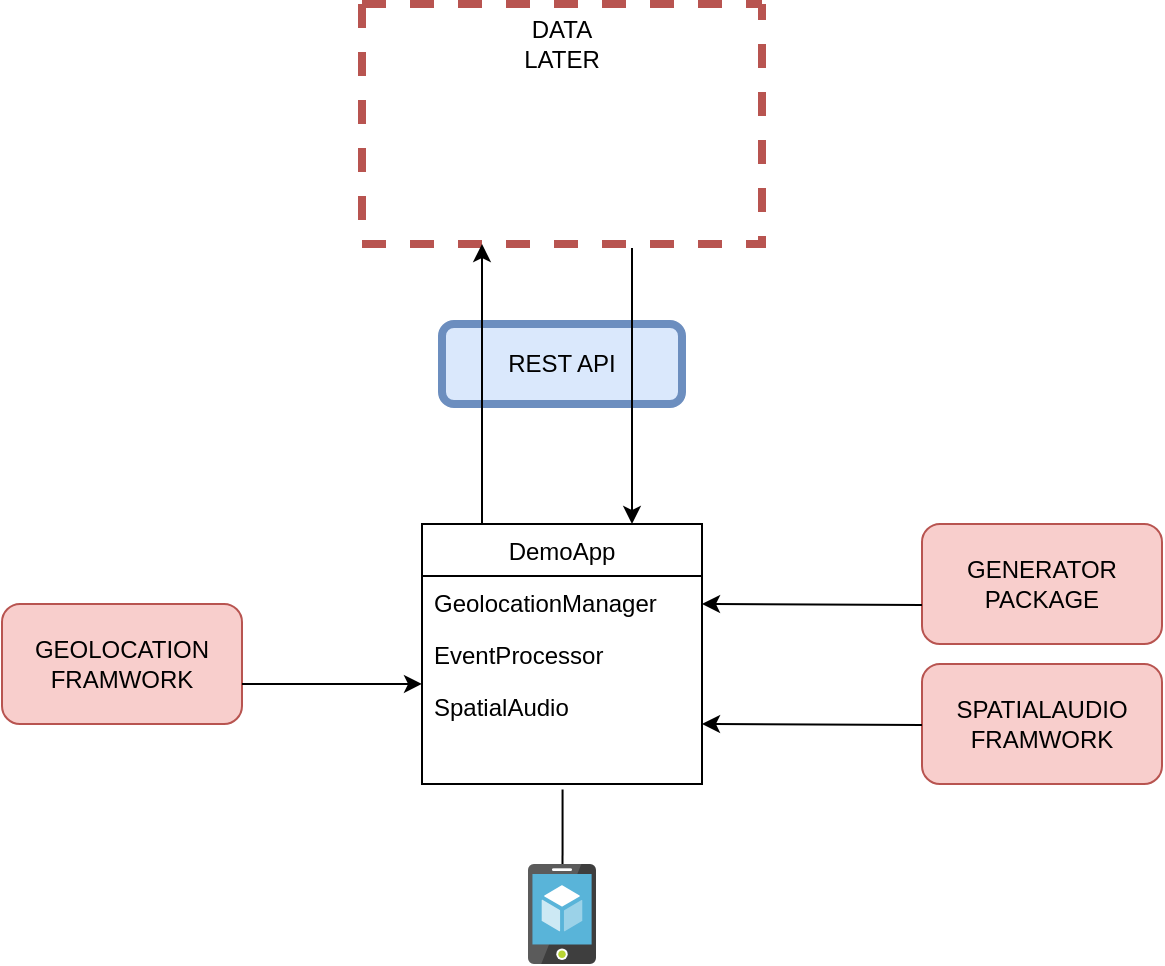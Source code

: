 <mxfile version="15.2.7" type="github">
  <diagram id="LZx6op2kRSsbX9Tu6bJf" name="Page-1">
    <mxGraphModel dx="1306" dy="699" grid="1" gridSize="10" guides="1" tooltips="1" connect="1" arrows="1" fold="1" page="1" pageScale="1" pageWidth="850" pageHeight="1100" math="0" shadow="0">
      <root>
        <mxCell id="0" />
        <mxCell id="1" parent="0" />
        <mxCell id="msbGPH_GEycGBTaVUBeU-1" value="DemoApp" style="swimlane;fontStyle=0;childLayout=stackLayout;horizontal=1;startSize=26;horizontalStack=0;resizeParent=1;resizeParentMax=0;resizeLast=0;collapsible=1;marginBottom=0;" vertex="1" parent="1">
          <mxGeometry x="330" y="310" width="140" height="130" as="geometry" />
        </mxCell>
        <mxCell id="msbGPH_GEycGBTaVUBeU-2" value="GeolocationManager" style="text;strokeColor=none;fillColor=none;align=left;verticalAlign=top;spacingLeft=4;spacingRight=4;overflow=hidden;rotatable=0;points=[[0,0.5],[1,0.5]];portConstraint=eastwest;" vertex="1" parent="msbGPH_GEycGBTaVUBeU-1">
          <mxGeometry y="26" width="140" height="26" as="geometry" />
        </mxCell>
        <mxCell id="msbGPH_GEycGBTaVUBeU-3" value="EventProcessor" style="text;strokeColor=none;fillColor=none;align=left;verticalAlign=top;spacingLeft=4;spacingRight=4;overflow=hidden;rotatable=0;points=[[0,0.5],[1,0.5]];portConstraint=eastwest;" vertex="1" parent="msbGPH_GEycGBTaVUBeU-1">
          <mxGeometry y="52" width="140" height="26" as="geometry" />
        </mxCell>
        <mxCell id="msbGPH_GEycGBTaVUBeU-4" value="SpatialAudio" style="text;strokeColor=none;fillColor=none;align=left;verticalAlign=top;spacingLeft=4;spacingRight=4;overflow=hidden;rotatable=0;points=[[0,0.5],[1,0.5]];portConstraint=eastwest;" vertex="1" parent="msbGPH_GEycGBTaVUBeU-1">
          <mxGeometry y="78" width="140" height="52" as="geometry" />
        </mxCell>
        <mxCell id="msbGPH_GEycGBTaVUBeU-5" value="" style="sketch=0;aspect=fixed;html=1;points=[];align=center;image;fontSize=12;image=img/lib/mscae/App_Service_Mobile_App.svg;" vertex="1" parent="1">
          <mxGeometry x="383" y="480" width="34" height="50" as="geometry" />
        </mxCell>
        <mxCell id="msbGPH_GEycGBTaVUBeU-6" value="GEOLOCATION&lt;br&gt;FRAMWORK" style="rounded=1;whiteSpace=wrap;html=1;fillColor=#f8cecc;strokeColor=#b85450;" vertex="1" parent="1">
          <mxGeometry x="120" y="350" width="120" height="60" as="geometry" />
        </mxCell>
        <mxCell id="msbGPH_GEycGBTaVUBeU-7" value="" style="endArrow=classic;html=1;entryX=0;entryY=0.038;entryDx=0;entryDy=0;entryPerimeter=0;" edge="1" parent="1" target="msbGPH_GEycGBTaVUBeU-4">
          <mxGeometry width="50" height="50" relative="1" as="geometry">
            <mxPoint x="240" y="390" as="sourcePoint" />
            <mxPoint x="290" y="340" as="targetPoint" />
          </mxGeometry>
        </mxCell>
        <mxCell id="msbGPH_GEycGBTaVUBeU-9" value="SPATIALAUDIO FRAMWORK" style="rounded=1;whiteSpace=wrap;html=1;fillColor=#f8cecc;strokeColor=#b85450;" vertex="1" parent="1">
          <mxGeometry x="580" y="380" width="120" height="60" as="geometry" />
        </mxCell>
        <mxCell id="msbGPH_GEycGBTaVUBeU-10" value="" style="endArrow=classic;html=1;" edge="1" parent="1">
          <mxGeometry width="50" height="50" relative="1" as="geometry">
            <mxPoint x="580" y="410.5" as="sourcePoint" />
            <mxPoint x="470" y="410" as="targetPoint" />
          </mxGeometry>
        </mxCell>
        <mxCell id="msbGPH_GEycGBTaVUBeU-11" value="GENERATOR PACKAGE" style="rounded=1;whiteSpace=wrap;html=1;fillColor=#f8cecc;strokeColor=#b85450;" vertex="1" parent="1">
          <mxGeometry x="580" y="310" width="120" height="60" as="geometry" />
        </mxCell>
        <mxCell id="msbGPH_GEycGBTaVUBeU-12" value="" style="endArrow=classic;html=1;" edge="1" parent="1">
          <mxGeometry width="50" height="50" relative="1" as="geometry">
            <mxPoint x="580" y="350.5" as="sourcePoint" />
            <mxPoint x="470" y="350" as="targetPoint" />
          </mxGeometry>
        </mxCell>
        <mxCell id="msbGPH_GEycGBTaVUBeU-13" value="" style="swimlane;startSize=0;fillColor=#f8cecc;strokeColor=#b85450;strokeWidth=4;dashed=1;" vertex="1" parent="1">
          <mxGeometry x="300" y="50" width="200" height="120" as="geometry" />
        </mxCell>
        <mxCell id="msbGPH_GEycGBTaVUBeU-16" value="DATA LATER" style="text;html=1;strokeColor=none;fillColor=none;align=center;verticalAlign=middle;whiteSpace=wrap;rounded=0;dashed=1;" vertex="1" parent="msbGPH_GEycGBTaVUBeU-13">
          <mxGeometry x="80" y="10" width="40" height="20" as="geometry" />
        </mxCell>
        <mxCell id="msbGPH_GEycGBTaVUBeU-15" value="" style="endArrow=none;html=1;entryX=0.502;entryY=1.053;entryDx=0;entryDy=0;entryPerimeter=0;exitX=0.508;exitY=0;exitDx=0;exitDy=0;exitPerimeter=0;" edge="1" parent="1" source="msbGPH_GEycGBTaVUBeU-5" target="msbGPH_GEycGBTaVUBeU-4">
          <mxGeometry width="50" height="50" relative="1" as="geometry">
            <mxPoint x="390" y="480" as="sourcePoint" />
            <mxPoint x="440" y="430" as="targetPoint" />
          </mxGeometry>
        </mxCell>
        <mxCell id="msbGPH_GEycGBTaVUBeU-18" value="REST API" style="rounded=1;whiteSpace=wrap;html=1;strokeWidth=4;fillColor=#dae8fc;strokeColor=#6c8ebf;" vertex="1" parent="1">
          <mxGeometry x="340" y="210" width="120" height="40" as="geometry" />
        </mxCell>
        <mxCell id="msbGPH_GEycGBTaVUBeU-20" value="" style="endArrow=classic;html=1;" edge="1" parent="1">
          <mxGeometry width="50" height="50" relative="1" as="geometry">
            <mxPoint x="360" y="310" as="sourcePoint" />
            <mxPoint x="360" y="170" as="targetPoint" />
          </mxGeometry>
        </mxCell>
        <mxCell id="msbGPH_GEycGBTaVUBeU-21" value="" style="endArrow=classic;html=1;entryX=0.75;entryY=0;entryDx=0;entryDy=0;" edge="1" parent="1" target="msbGPH_GEycGBTaVUBeU-1">
          <mxGeometry width="50" height="50" relative="1" as="geometry">
            <mxPoint x="435" y="172" as="sourcePoint" />
            <mxPoint x="490" y="130" as="targetPoint" />
          </mxGeometry>
        </mxCell>
      </root>
    </mxGraphModel>
  </diagram>
</mxfile>
